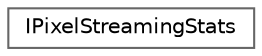 digraph "Graphical Class Hierarchy"
{
 // INTERACTIVE_SVG=YES
 // LATEX_PDF_SIZE
  bgcolor="transparent";
  edge [fontname=Helvetica,fontsize=10,labelfontname=Helvetica,labelfontsize=10];
  node [fontname=Helvetica,fontsize=10,shape=box,height=0.2,width=0.4];
  rankdir="LR";
  Node0 [id="Node000000",label="IPixelStreamingStats",height=0.2,width=0.4,color="grey40", fillcolor="white", style="filled",URL="$de/da8/classIPixelStreamingStats.html",tooltip="Add stats that Pixel Streaming can display on screen or be used internally."];
}

